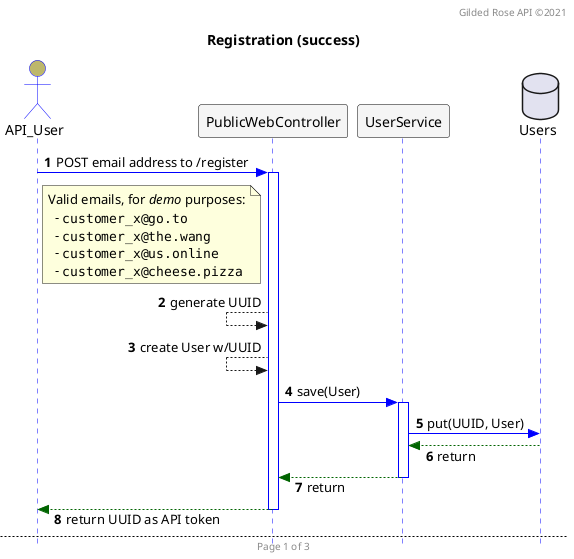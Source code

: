 @startuml

autonumber
header Gilded Rose API ©2021
footer Page %page% of %lastpage%
hide footbox

skinparam responseMessageBelowArrow true
skinparam sequence {
  ActorBackgroundColor DarkKhaki
  ActorBorderColor Blue
  DatabaseBackgroundColor Gray
  DatabaseBorderColor Black
  LifeLineBorderColor Blue
  ParticipantBackgroundColor WhiteSmoke
  ParticipantBorderColor Black
}
skinparam style strictuml

title Registration (success)

actor API_User
participant PublicWebController
participant UserService
database Users

API_User -[#0000FF]> PublicWebController : POST email address to /register
note right of API_User
 Valid emails, for //demo// purposes:
   - ""customer_x@go.to""
   - ""customer_x@the.wang""
   - ""customer_x@us.online""
   - ""customer_x@cheese.pizza""
end note
activate PublicWebController
PublicWebController <-- PublicWebController : generate UUID
PublicWebController <-- PublicWebController : create User w/UUID
PublicWebController -[#0000FF]> UserService : save(User)
activate UserService
UserService -[#0000FF]> Users : put(UUID, User)
UserService <[#DarkGreen]-- Users : return
PublicWebController <[#DarkGreen]-- UserService : return
deactivate UserService
API_User <[#DarkGreen]-- PublicWebController : return UUID as API token
deactivate PublicWebController

newpage Registration (fail: malformed email)
API_User -[#0000FF]> PublicWebController : POST email address to /register
note right of API_User
 Malformed email e.g. abc@@def
end note

newpage Registration (fail: invalid email)
API_User -[#0000FF]> PublicWebController : POST email address to /register
note right of API_User
 Invalid email e.g. a.b@c.de
end note

@enduml
